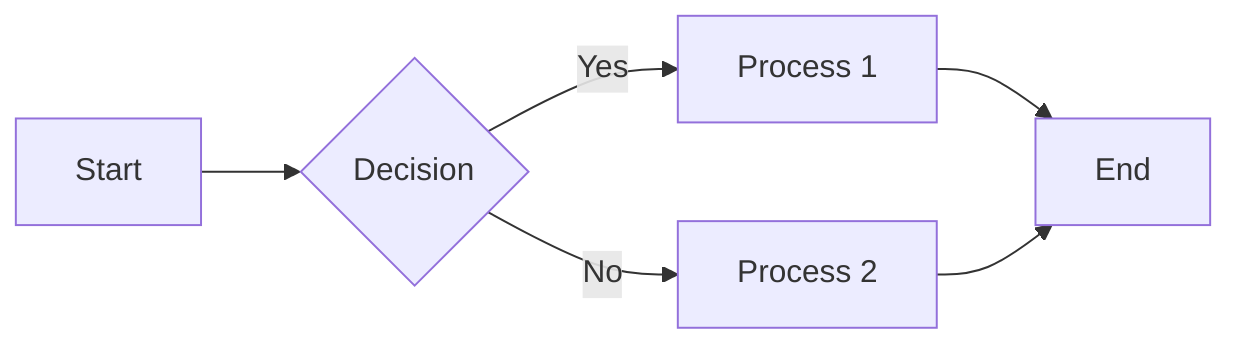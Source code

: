 graph LR
    A[Start] --> B{Decision}
    B -- Yes --> C[Process 1]
    B -- No --> D[Process 2]
    C --> E[End]
    D --> E